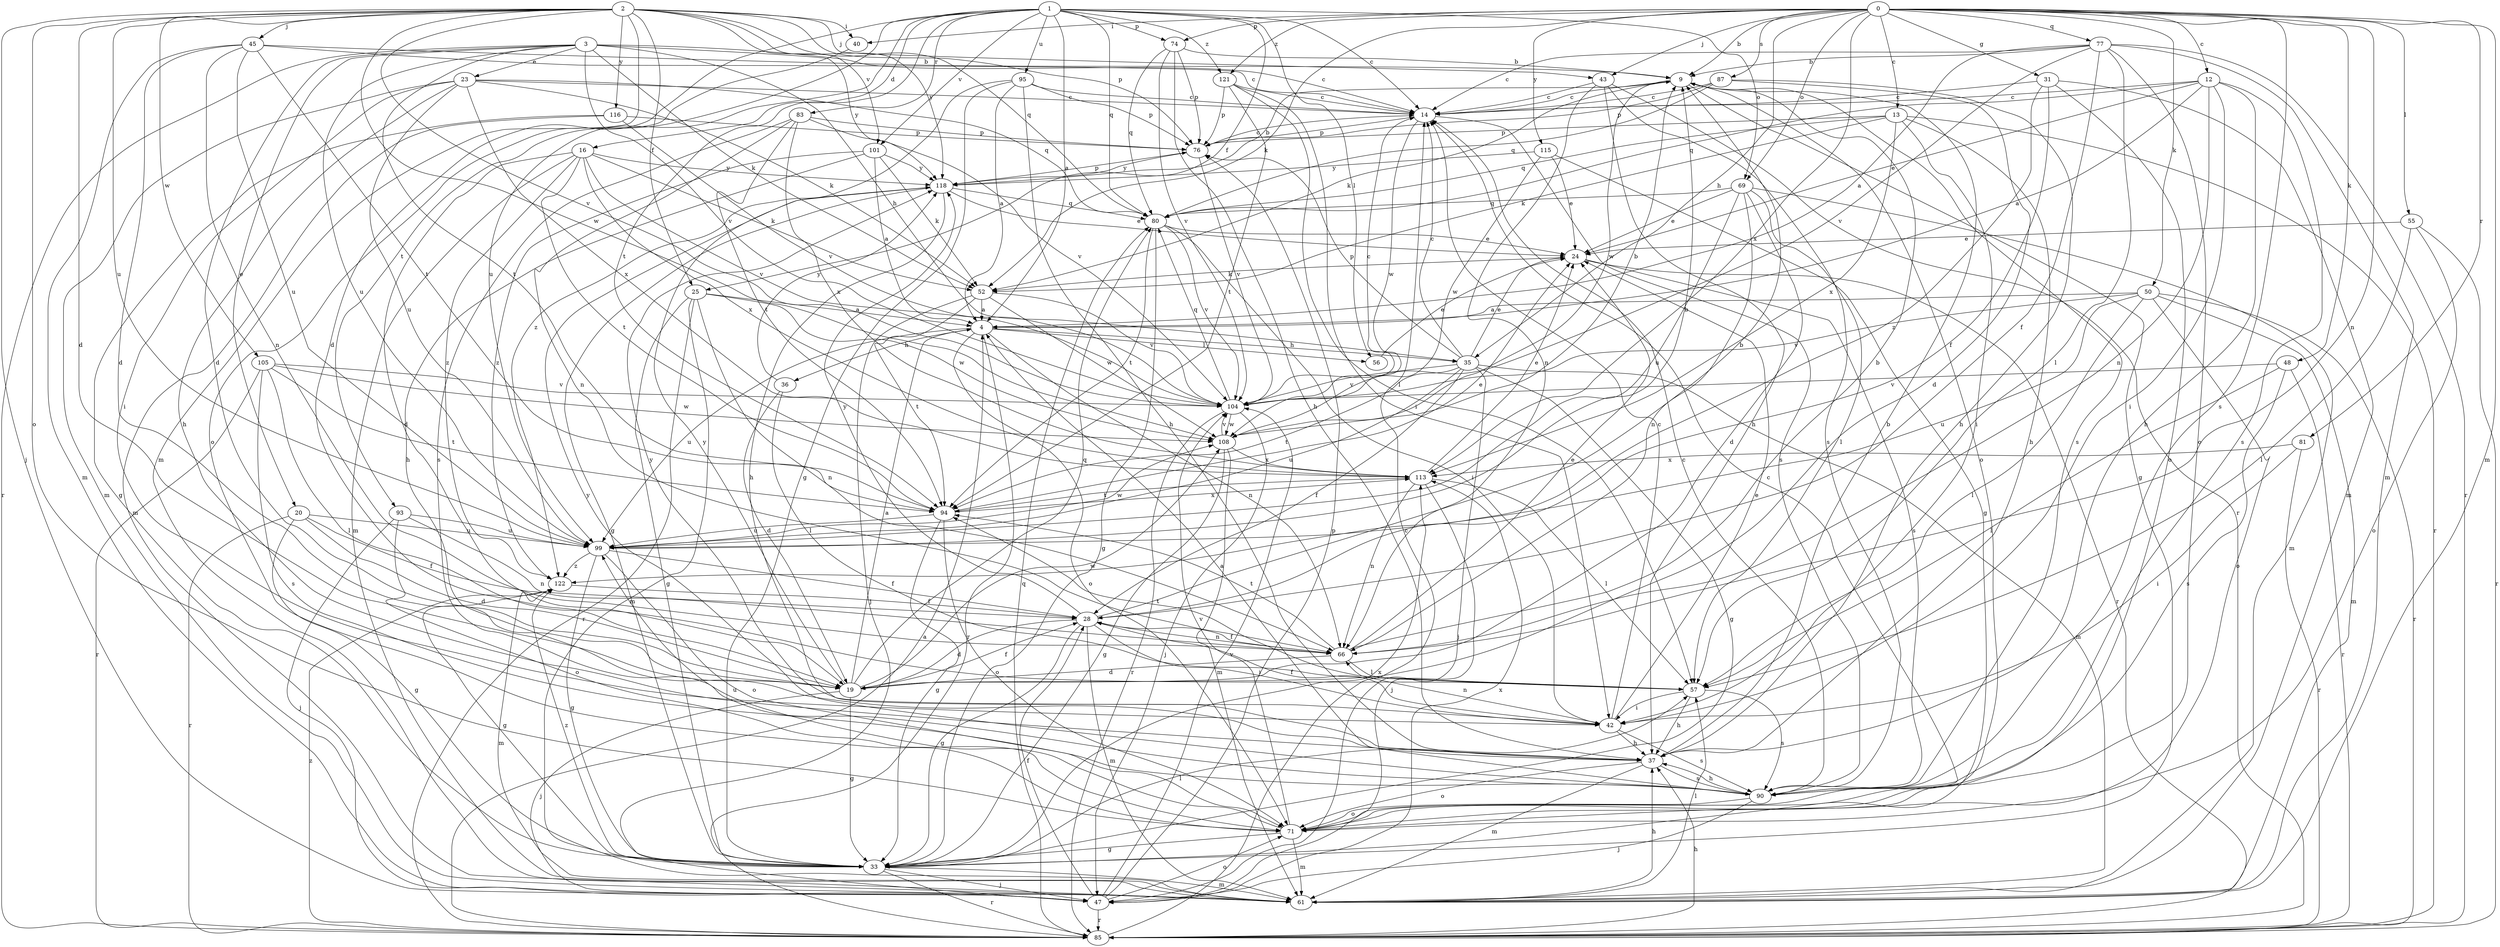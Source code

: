 strict digraph  {
0;
1;
2;
3;
4;
9;
12;
13;
14;
16;
19;
20;
23;
24;
25;
28;
31;
33;
35;
36;
37;
40;
42;
43;
45;
47;
48;
50;
52;
55;
56;
57;
61;
66;
69;
71;
74;
76;
77;
80;
81;
83;
85;
87;
90;
93;
94;
95;
99;
101;
104;
105;
108;
113;
115;
116;
118;
121;
122;
0 -> 9  [label=b];
0 -> 12  [label=c];
0 -> 13  [label=c];
0 -> 31  [label=g];
0 -> 35  [label=h];
0 -> 40  [label=i];
0 -> 43  [label=j];
0 -> 48  [label=k];
0 -> 50  [label=k];
0 -> 52  [label=k];
0 -> 55  [label=l];
0 -> 61  [label=m];
0 -> 66  [label=n];
0 -> 69  [label=o];
0 -> 74  [label=p];
0 -> 77  [label=q];
0 -> 81  [label=r];
0 -> 87  [label=s];
0 -> 90  [label=s];
0 -> 113  [label=x];
0 -> 115  [label=y];
0 -> 121  [label=z];
1 -> 4  [label=a];
1 -> 14  [label=c];
1 -> 16  [label=d];
1 -> 19  [label=d];
1 -> 25  [label=f];
1 -> 56  [label=l];
1 -> 69  [label=o];
1 -> 74  [label=p];
1 -> 80  [label=q];
1 -> 83  [label=r];
1 -> 93  [label=t];
1 -> 94  [label=t];
1 -> 95  [label=u];
1 -> 99  [label=u];
1 -> 101  [label=v];
1 -> 121  [label=z];
2 -> 19  [label=d];
2 -> 25  [label=f];
2 -> 40  [label=i];
2 -> 43  [label=j];
2 -> 45  [label=j];
2 -> 47  [label=j];
2 -> 61  [label=m];
2 -> 71  [label=o];
2 -> 76  [label=p];
2 -> 80  [label=q];
2 -> 99  [label=u];
2 -> 101  [label=v];
2 -> 104  [label=v];
2 -> 105  [label=w];
2 -> 108  [label=w];
2 -> 116  [label=y];
2 -> 118  [label=y];
3 -> 14  [label=c];
3 -> 19  [label=d];
3 -> 20  [label=e];
3 -> 23  [label=e];
3 -> 35  [label=h];
3 -> 52  [label=k];
3 -> 85  [label=r];
3 -> 94  [label=t];
3 -> 99  [label=u];
3 -> 104  [label=v];
3 -> 118  [label=y];
4 -> 35  [label=h];
4 -> 36  [label=h];
4 -> 56  [label=l];
4 -> 66  [label=n];
4 -> 71  [label=o];
4 -> 85  [label=r];
4 -> 99  [label=u];
9 -> 14  [label=c];
9 -> 33  [label=g];
9 -> 52  [label=k];
9 -> 71  [label=o];
9 -> 90  [label=s];
9 -> 108  [label=w];
12 -> 4  [label=a];
12 -> 14  [label=c];
12 -> 24  [label=e];
12 -> 37  [label=h];
12 -> 42  [label=i];
12 -> 66  [label=n];
12 -> 80  [label=q];
12 -> 90  [label=s];
13 -> 37  [label=h];
13 -> 42  [label=i];
13 -> 52  [label=k];
13 -> 76  [label=p];
13 -> 80  [label=q];
13 -> 85  [label=r];
13 -> 113  [label=x];
14 -> 76  [label=p];
14 -> 90  [label=s];
14 -> 108  [label=w];
16 -> 19  [label=d];
16 -> 52  [label=k];
16 -> 61  [label=m];
16 -> 94  [label=t];
16 -> 104  [label=v];
16 -> 113  [label=x];
16 -> 118  [label=y];
16 -> 122  [label=z];
19 -> 4  [label=a];
19 -> 28  [label=f];
19 -> 33  [label=g];
19 -> 47  [label=j];
19 -> 80  [label=q];
19 -> 108  [label=w];
19 -> 118  [label=y];
20 -> 19  [label=d];
20 -> 28  [label=f];
20 -> 33  [label=g];
20 -> 85  [label=r];
20 -> 99  [label=u];
23 -> 14  [label=c];
23 -> 37  [label=h];
23 -> 42  [label=i];
23 -> 52  [label=k];
23 -> 61  [label=m];
23 -> 80  [label=q];
23 -> 99  [label=u];
23 -> 113  [label=x];
24 -> 52  [label=k];
24 -> 85  [label=r];
24 -> 90  [label=s];
25 -> 4  [label=a];
25 -> 33  [label=g];
25 -> 61  [label=m];
25 -> 66  [label=n];
25 -> 85  [label=r];
25 -> 108  [label=w];
28 -> 9  [label=b];
28 -> 19  [label=d];
28 -> 33  [label=g];
28 -> 42  [label=i];
28 -> 61  [label=m];
28 -> 66  [label=n];
28 -> 118  [label=y];
31 -> 14  [label=c];
31 -> 28  [label=f];
31 -> 61  [label=m];
31 -> 71  [label=o];
31 -> 122  [label=z];
33 -> 47  [label=j];
33 -> 57  [label=l];
33 -> 61  [label=m];
33 -> 85  [label=r];
33 -> 113  [label=x];
33 -> 122  [label=z];
35 -> 14  [label=c];
35 -> 24  [label=e];
35 -> 28  [label=f];
35 -> 33  [label=g];
35 -> 47  [label=j];
35 -> 61  [label=m];
35 -> 76  [label=p];
35 -> 94  [label=t];
35 -> 99  [label=u];
35 -> 104  [label=v];
36 -> 19  [label=d];
36 -> 57  [label=l];
36 -> 118  [label=y];
37 -> 9  [label=b];
37 -> 61  [label=m];
37 -> 71  [label=o];
37 -> 90  [label=s];
40 -> 71  [label=o];
42 -> 14  [label=c];
42 -> 24  [label=e];
42 -> 28  [label=f];
42 -> 37  [label=h];
42 -> 66  [label=n];
42 -> 90  [label=s];
42 -> 118  [label=y];
43 -> 14  [label=c];
43 -> 37  [label=h];
43 -> 66  [label=n];
43 -> 85  [label=r];
43 -> 90  [label=s];
45 -> 9  [label=b];
45 -> 14  [label=c];
45 -> 19  [label=d];
45 -> 61  [label=m];
45 -> 66  [label=n];
45 -> 94  [label=t];
45 -> 99  [label=u];
47 -> 28  [label=f];
47 -> 71  [label=o];
47 -> 76  [label=p];
47 -> 85  [label=r];
47 -> 104  [label=v];
47 -> 113  [label=x];
48 -> 57  [label=l];
48 -> 85  [label=r];
48 -> 90  [label=s];
48 -> 104  [label=v];
50 -> 4  [label=a];
50 -> 57  [label=l];
50 -> 61  [label=m];
50 -> 71  [label=o];
50 -> 85  [label=r];
50 -> 99  [label=u];
50 -> 104  [label=v];
52 -> 4  [label=a];
52 -> 47  [label=j];
52 -> 94  [label=t];
52 -> 104  [label=v];
52 -> 108  [label=w];
55 -> 24  [label=e];
55 -> 57  [label=l];
55 -> 71  [label=o];
55 -> 85  [label=r];
56 -> 24  [label=e];
57 -> 37  [label=h];
57 -> 42  [label=i];
57 -> 90  [label=s];
57 -> 94  [label=t];
61 -> 37  [label=h];
61 -> 57  [label=l];
66 -> 9  [label=b];
66 -> 19  [label=d];
66 -> 24  [label=e];
66 -> 28  [label=f];
66 -> 57  [label=l];
66 -> 94  [label=t];
69 -> 19  [label=d];
69 -> 24  [label=e];
69 -> 57  [label=l];
69 -> 61  [label=m];
69 -> 66  [label=n];
69 -> 80  [label=q];
69 -> 99  [label=u];
71 -> 14  [label=c];
71 -> 33  [label=g];
71 -> 61  [label=m];
71 -> 99  [label=u];
71 -> 104  [label=v];
74 -> 9  [label=b];
74 -> 37  [label=h];
74 -> 76  [label=p];
74 -> 80  [label=q];
74 -> 104  [label=v];
76 -> 14  [label=c];
76 -> 104  [label=v];
76 -> 118  [label=y];
77 -> 4  [label=a];
77 -> 9  [label=b];
77 -> 14  [label=c];
77 -> 28  [label=f];
77 -> 57  [label=l];
77 -> 61  [label=m];
77 -> 71  [label=o];
77 -> 85  [label=r];
77 -> 104  [label=v];
80 -> 24  [label=e];
80 -> 33  [label=g];
80 -> 42  [label=i];
80 -> 94  [label=t];
80 -> 104  [label=v];
81 -> 42  [label=i];
81 -> 85  [label=r];
81 -> 113  [label=x];
83 -> 66  [label=n];
83 -> 76  [label=p];
83 -> 90  [label=s];
83 -> 94  [label=t];
83 -> 104  [label=v];
83 -> 113  [label=x];
85 -> 4  [label=a];
85 -> 14  [label=c];
85 -> 37  [label=h];
85 -> 80  [label=q];
85 -> 122  [label=z];
87 -> 14  [label=c];
87 -> 19  [label=d];
87 -> 37  [label=h];
87 -> 76  [label=p];
87 -> 80  [label=q];
90 -> 4  [label=a];
90 -> 14  [label=c];
90 -> 37  [label=h];
90 -> 47  [label=j];
90 -> 71  [label=o];
90 -> 118  [label=y];
93 -> 47  [label=j];
93 -> 66  [label=n];
93 -> 71  [label=o];
93 -> 99  [label=u];
94 -> 24  [label=e];
94 -> 33  [label=g];
94 -> 71  [label=o];
94 -> 99  [label=u];
94 -> 113  [label=x];
95 -> 4  [label=a];
95 -> 14  [label=c];
95 -> 33  [label=g];
95 -> 37  [label=h];
95 -> 76  [label=p];
95 -> 122  [label=z];
99 -> 9  [label=b];
99 -> 28  [label=f];
99 -> 33  [label=g];
99 -> 71  [label=o];
99 -> 108  [label=w];
99 -> 122  [label=z];
101 -> 4  [label=a];
101 -> 37  [label=h];
101 -> 52  [label=k];
101 -> 118  [label=y];
101 -> 122  [label=z];
104 -> 14  [label=c];
104 -> 47  [label=j];
104 -> 80  [label=q];
104 -> 85  [label=r];
104 -> 108  [label=w];
105 -> 57  [label=l];
105 -> 85  [label=r];
105 -> 90  [label=s];
105 -> 94  [label=t];
105 -> 104  [label=v];
105 -> 108  [label=w];
108 -> 9  [label=b];
108 -> 33  [label=g];
108 -> 61  [label=m];
108 -> 104  [label=v];
108 -> 113  [label=x];
113 -> 24  [label=e];
113 -> 47  [label=j];
113 -> 57  [label=l];
113 -> 66  [label=n];
113 -> 94  [label=t];
115 -> 24  [label=e];
115 -> 33  [label=g];
115 -> 108  [label=w];
115 -> 118  [label=y];
116 -> 33  [label=g];
116 -> 61  [label=m];
116 -> 76  [label=p];
116 -> 104  [label=v];
118 -> 9  [label=b];
118 -> 24  [label=e];
118 -> 33  [label=g];
118 -> 37  [label=h];
118 -> 76  [label=p];
118 -> 80  [label=q];
121 -> 14  [label=c];
121 -> 42  [label=i];
121 -> 57  [label=l];
121 -> 76  [label=p];
121 -> 94  [label=t];
122 -> 28  [label=f];
122 -> 33  [label=g];
122 -> 61  [label=m];
}
